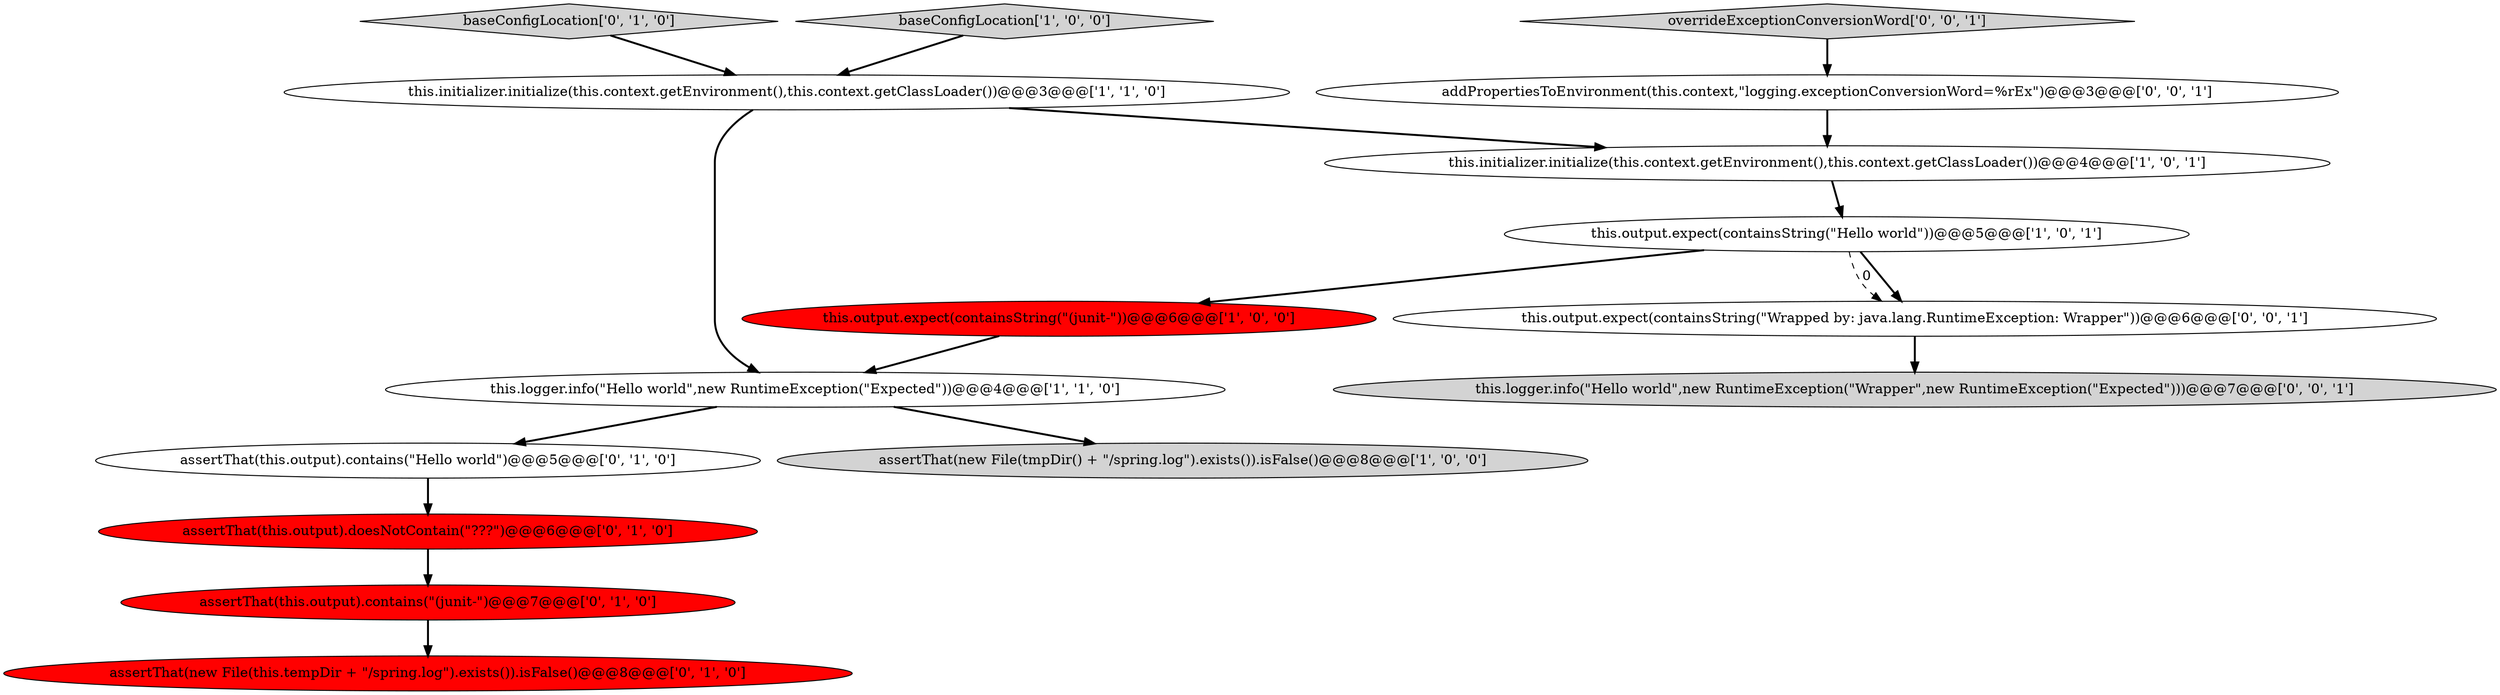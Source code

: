 digraph {
10 [style = filled, label = "baseConfigLocation['0', '1', '0']", fillcolor = lightgray, shape = diamond image = "AAA0AAABBB2BBB"];
15 [style = filled, label = "overrideExceptionConversionWord['0', '0', '1']", fillcolor = lightgray, shape = diamond image = "AAA0AAABBB3BBB"];
6 [style = filled, label = "baseConfigLocation['1', '0', '0']", fillcolor = lightgray, shape = diamond image = "AAA0AAABBB1BBB"];
13 [style = filled, label = "this.output.expect(containsString(\"Wrapped by: java.lang.RuntimeException: Wrapper\"))@@@6@@@['0', '0', '1']", fillcolor = white, shape = ellipse image = "AAA0AAABBB3BBB"];
7 [style = filled, label = "assertThat(this.output).contains(\"Hello world\")@@@5@@@['0', '1', '0']", fillcolor = white, shape = ellipse image = "AAA0AAABBB2BBB"];
8 [style = filled, label = "assertThat(this.output).doesNotContain(\"???\")@@@6@@@['0', '1', '0']", fillcolor = red, shape = ellipse image = "AAA1AAABBB2BBB"];
12 [style = filled, label = "this.logger.info(\"Hello world\",new RuntimeException(\"Wrapper\",new RuntimeException(\"Expected\")))@@@7@@@['0', '0', '1']", fillcolor = lightgray, shape = ellipse image = "AAA0AAABBB3BBB"];
14 [style = filled, label = "addPropertiesToEnvironment(this.context,\"logging.exceptionConversionWord=%rEx\")@@@3@@@['0', '0', '1']", fillcolor = white, shape = ellipse image = "AAA0AAABBB3BBB"];
5 [style = filled, label = "this.output.expect(containsString(\"(junit-\"))@@@6@@@['1', '0', '0']", fillcolor = red, shape = ellipse image = "AAA1AAABBB1BBB"];
1 [style = filled, label = "this.logger.info(\"Hello world\",new RuntimeException(\"Expected\"))@@@4@@@['1', '1', '0']", fillcolor = white, shape = ellipse image = "AAA0AAABBB1BBB"];
3 [style = filled, label = "this.output.expect(containsString(\"Hello world\"))@@@5@@@['1', '0', '1']", fillcolor = white, shape = ellipse image = "AAA0AAABBB1BBB"];
2 [style = filled, label = "this.initializer.initialize(this.context.getEnvironment(),this.context.getClassLoader())@@@4@@@['1', '0', '1']", fillcolor = white, shape = ellipse image = "AAA0AAABBB1BBB"];
0 [style = filled, label = "assertThat(new File(tmpDir() + \"/spring.log\").exists()).isFalse()@@@8@@@['1', '0', '0']", fillcolor = lightgray, shape = ellipse image = "AAA0AAABBB1BBB"];
11 [style = filled, label = "assertThat(new File(this.tempDir + \"/spring.log\").exists()).isFalse()@@@8@@@['0', '1', '0']", fillcolor = red, shape = ellipse image = "AAA1AAABBB2BBB"];
9 [style = filled, label = "assertThat(this.output).contains(\"(junit-\")@@@7@@@['0', '1', '0']", fillcolor = red, shape = ellipse image = "AAA1AAABBB2BBB"];
4 [style = filled, label = "this.initializer.initialize(this.context.getEnvironment(),this.context.getClassLoader())@@@3@@@['1', '1', '0']", fillcolor = white, shape = ellipse image = "AAA0AAABBB1BBB"];
3->13 [style = bold, label=""];
5->1 [style = bold, label=""];
6->4 [style = bold, label=""];
3->5 [style = bold, label=""];
4->1 [style = bold, label=""];
14->2 [style = bold, label=""];
13->12 [style = bold, label=""];
4->2 [style = bold, label=""];
1->0 [style = bold, label=""];
9->11 [style = bold, label=""];
15->14 [style = bold, label=""];
7->8 [style = bold, label=""];
3->13 [style = dashed, label="0"];
1->7 [style = bold, label=""];
2->3 [style = bold, label=""];
8->9 [style = bold, label=""];
10->4 [style = bold, label=""];
}
